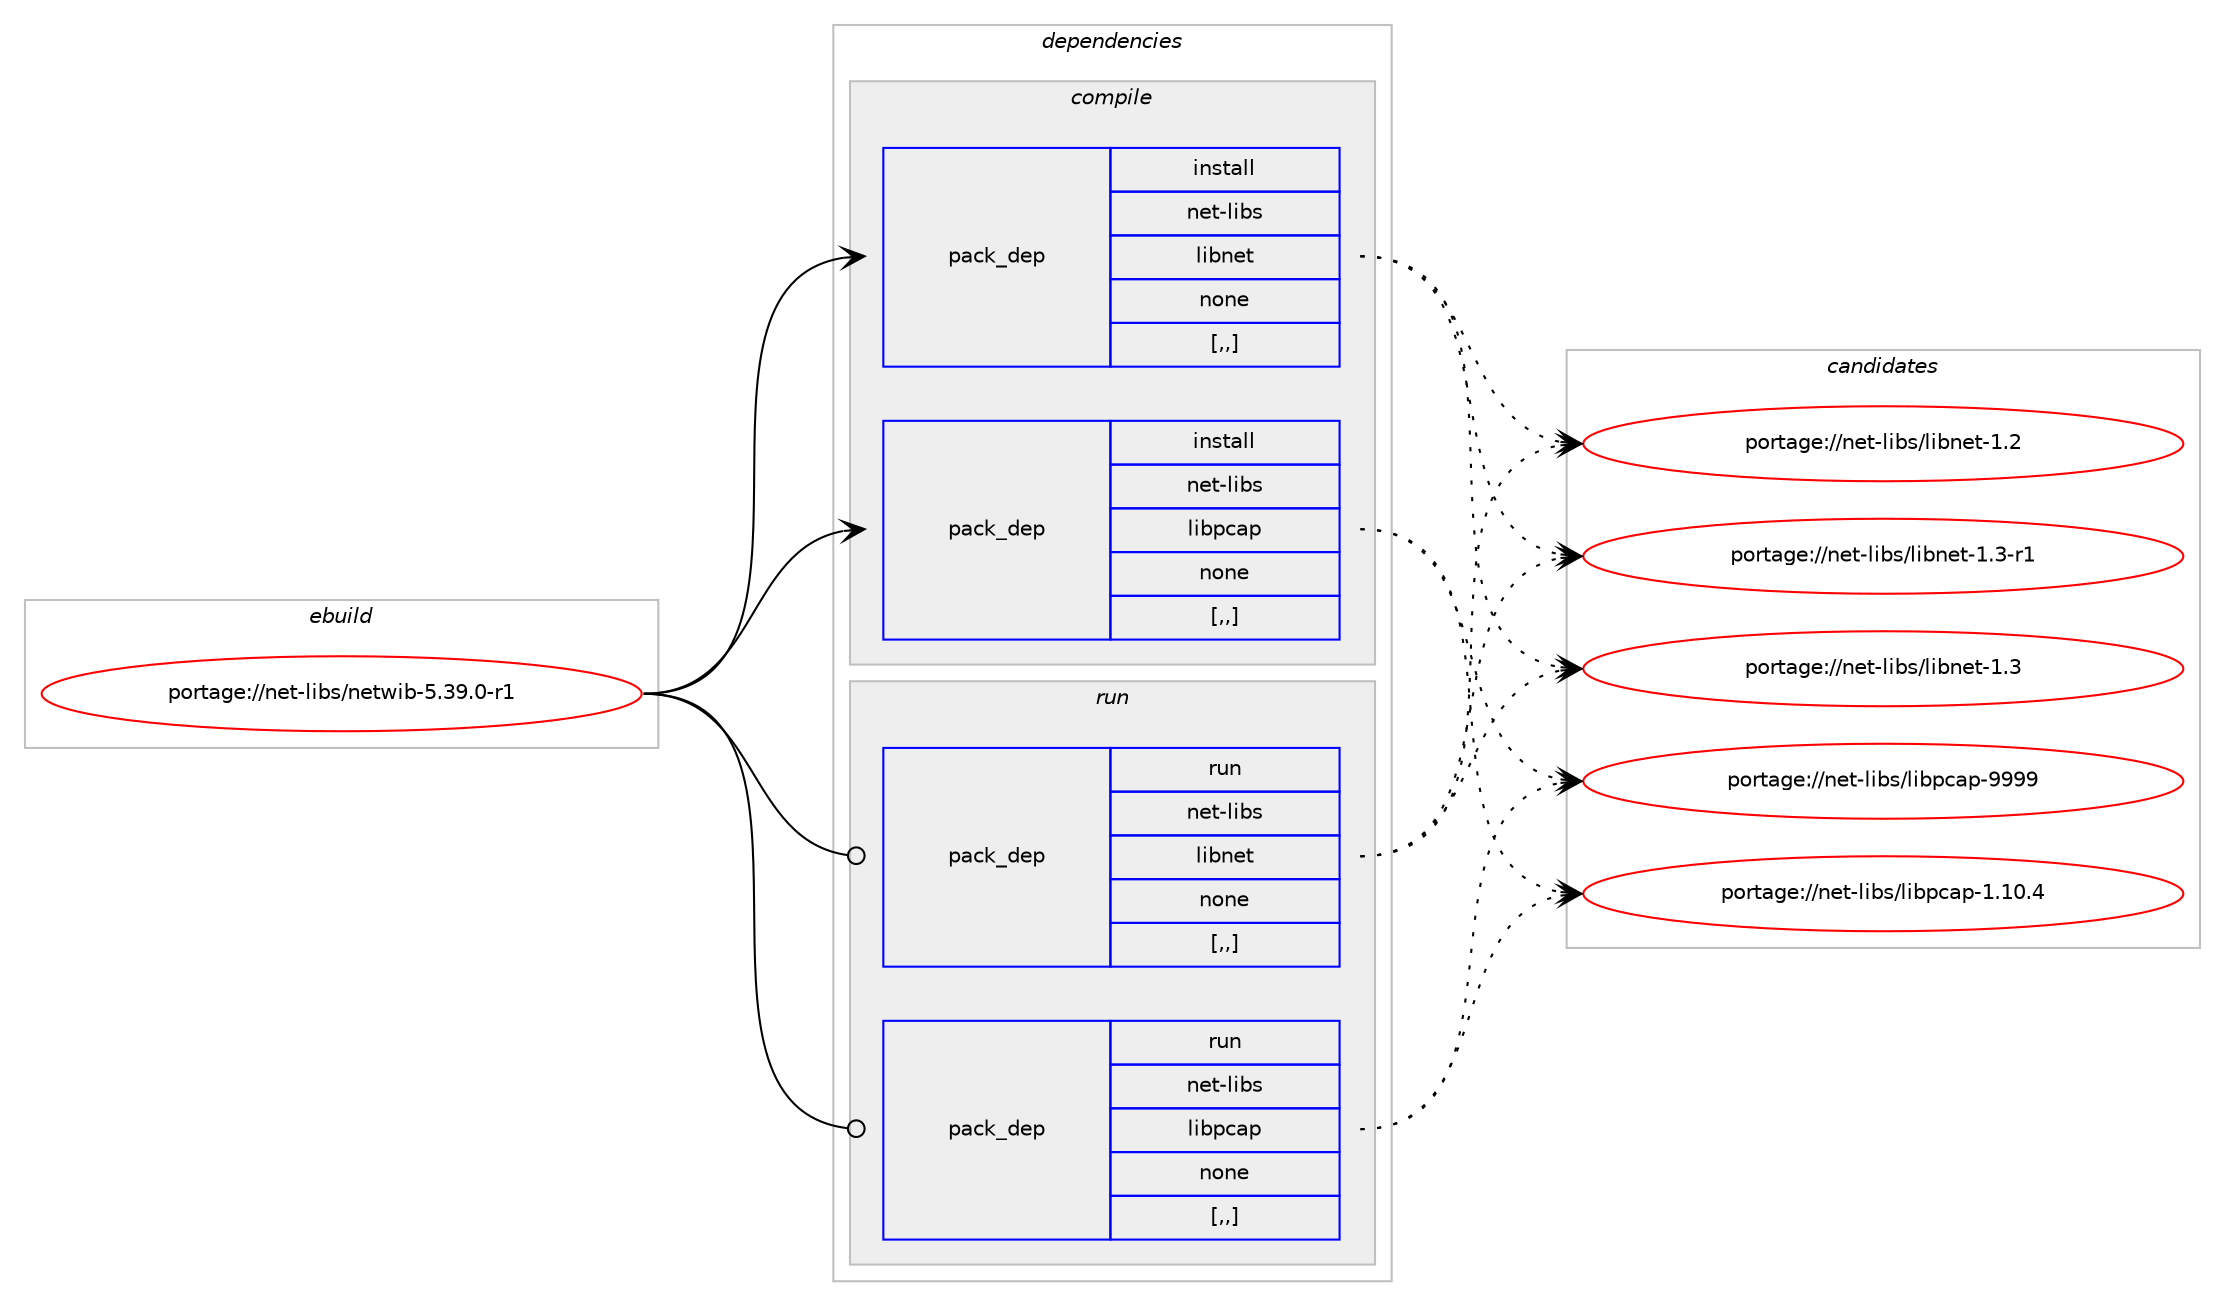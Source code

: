 digraph prolog {

# *************
# Graph options
# *************

newrank=true;
concentrate=true;
compound=true;
graph [rankdir=LR,fontname=Helvetica,fontsize=10,ranksep=1.5];#, ranksep=2.5, nodesep=0.2];
edge  [arrowhead=vee];
node  [fontname=Helvetica,fontsize=10];

# **********
# The ebuild
# **********

subgraph cluster_leftcol {
color=gray;
rank=same;
label=<<i>ebuild</i>>;
id [label="portage://net-libs/netwib-5.39.0-r1", color=red, width=4, href="../net-libs/netwib-5.39.0-r1.svg"];
}

# ****************
# The dependencies
# ****************

subgraph cluster_midcol {
color=gray;
label=<<i>dependencies</i>>;
subgraph cluster_compile {
fillcolor="#eeeeee";
style=filled;
label=<<i>compile</i>>;
subgraph pack338 {
dependency485 [label=<<TABLE BORDER="0" CELLBORDER="1" CELLSPACING="0" CELLPADDING="4" WIDTH="220"><TR><TD ROWSPAN="6" CELLPADDING="30">pack_dep</TD></TR><TR><TD WIDTH="110">install</TD></TR><TR><TD>net-libs</TD></TR><TR><TD>libnet</TD></TR><TR><TD>none</TD></TR><TR><TD>[,,]</TD></TR></TABLE>>, shape=none, color=blue];
}
id:e -> dependency485:w [weight=20,style="solid",arrowhead="vee"];
subgraph pack339 {
dependency486 [label=<<TABLE BORDER="0" CELLBORDER="1" CELLSPACING="0" CELLPADDING="4" WIDTH="220"><TR><TD ROWSPAN="6" CELLPADDING="30">pack_dep</TD></TR><TR><TD WIDTH="110">install</TD></TR><TR><TD>net-libs</TD></TR><TR><TD>libpcap</TD></TR><TR><TD>none</TD></TR><TR><TD>[,,]</TD></TR></TABLE>>, shape=none, color=blue];
}
id:e -> dependency486:w [weight=20,style="solid",arrowhead="vee"];
}
subgraph cluster_compileandrun {
fillcolor="#eeeeee";
style=filled;
label=<<i>compile and run</i>>;
}
subgraph cluster_run {
fillcolor="#eeeeee";
style=filled;
label=<<i>run</i>>;
subgraph pack340 {
dependency487 [label=<<TABLE BORDER="0" CELLBORDER="1" CELLSPACING="0" CELLPADDING="4" WIDTH="220"><TR><TD ROWSPAN="6" CELLPADDING="30">pack_dep</TD></TR><TR><TD WIDTH="110">run</TD></TR><TR><TD>net-libs</TD></TR><TR><TD>libnet</TD></TR><TR><TD>none</TD></TR><TR><TD>[,,]</TD></TR></TABLE>>, shape=none, color=blue];
}
id:e -> dependency487:w [weight=20,style="solid",arrowhead="odot"];
subgraph pack341 {
dependency488 [label=<<TABLE BORDER="0" CELLBORDER="1" CELLSPACING="0" CELLPADDING="4" WIDTH="220"><TR><TD ROWSPAN="6" CELLPADDING="30">pack_dep</TD></TR><TR><TD WIDTH="110">run</TD></TR><TR><TD>net-libs</TD></TR><TR><TD>libpcap</TD></TR><TR><TD>none</TD></TR><TR><TD>[,,]</TD></TR></TABLE>>, shape=none, color=blue];
}
id:e -> dependency488:w [weight=20,style="solid",arrowhead="odot"];
}
}

# **************
# The candidates
# **************

subgraph cluster_choices {
rank=same;
color=gray;
label=<<i>candidates</i>>;

subgraph choice338 {
color=black;
nodesep=1;
choice11010111645108105981154710810598110101116454946514511449 [label="portage://net-libs/libnet-1.3-r1", color=red, width=4,href="../net-libs/libnet-1.3-r1.svg"];
choice1101011164510810598115471081059811010111645494651 [label="portage://net-libs/libnet-1.3", color=red, width=4,href="../net-libs/libnet-1.3.svg"];
choice1101011164510810598115471081059811010111645494650 [label="portage://net-libs/libnet-1.2", color=red, width=4,href="../net-libs/libnet-1.2.svg"];
dependency485:e -> choice11010111645108105981154710810598110101116454946514511449:w [style=dotted,weight="100"];
dependency485:e -> choice1101011164510810598115471081059811010111645494651:w [style=dotted,weight="100"];
dependency485:e -> choice1101011164510810598115471081059811010111645494650:w [style=dotted,weight="100"];
}
subgraph choice339 {
color=black;
nodesep=1;
choice1101011164510810598115471081059811299971124557575757 [label="portage://net-libs/libpcap-9999", color=red, width=4,href="../net-libs/libpcap-9999.svg"];
choice11010111645108105981154710810598112999711245494649484652 [label="portage://net-libs/libpcap-1.10.4", color=red, width=4,href="../net-libs/libpcap-1.10.4.svg"];
dependency486:e -> choice1101011164510810598115471081059811299971124557575757:w [style=dotted,weight="100"];
dependency486:e -> choice11010111645108105981154710810598112999711245494649484652:w [style=dotted,weight="100"];
}
subgraph choice340 {
color=black;
nodesep=1;
choice11010111645108105981154710810598110101116454946514511449 [label="portage://net-libs/libnet-1.3-r1", color=red, width=4,href="../net-libs/libnet-1.3-r1.svg"];
choice1101011164510810598115471081059811010111645494651 [label="portage://net-libs/libnet-1.3", color=red, width=4,href="../net-libs/libnet-1.3.svg"];
choice1101011164510810598115471081059811010111645494650 [label="portage://net-libs/libnet-1.2", color=red, width=4,href="../net-libs/libnet-1.2.svg"];
dependency487:e -> choice11010111645108105981154710810598110101116454946514511449:w [style=dotted,weight="100"];
dependency487:e -> choice1101011164510810598115471081059811010111645494651:w [style=dotted,weight="100"];
dependency487:e -> choice1101011164510810598115471081059811010111645494650:w [style=dotted,weight="100"];
}
subgraph choice341 {
color=black;
nodesep=1;
choice1101011164510810598115471081059811299971124557575757 [label="portage://net-libs/libpcap-9999", color=red, width=4,href="../net-libs/libpcap-9999.svg"];
choice11010111645108105981154710810598112999711245494649484652 [label="portage://net-libs/libpcap-1.10.4", color=red, width=4,href="../net-libs/libpcap-1.10.4.svg"];
dependency488:e -> choice1101011164510810598115471081059811299971124557575757:w [style=dotted,weight="100"];
dependency488:e -> choice11010111645108105981154710810598112999711245494649484652:w [style=dotted,weight="100"];
}
}

}
